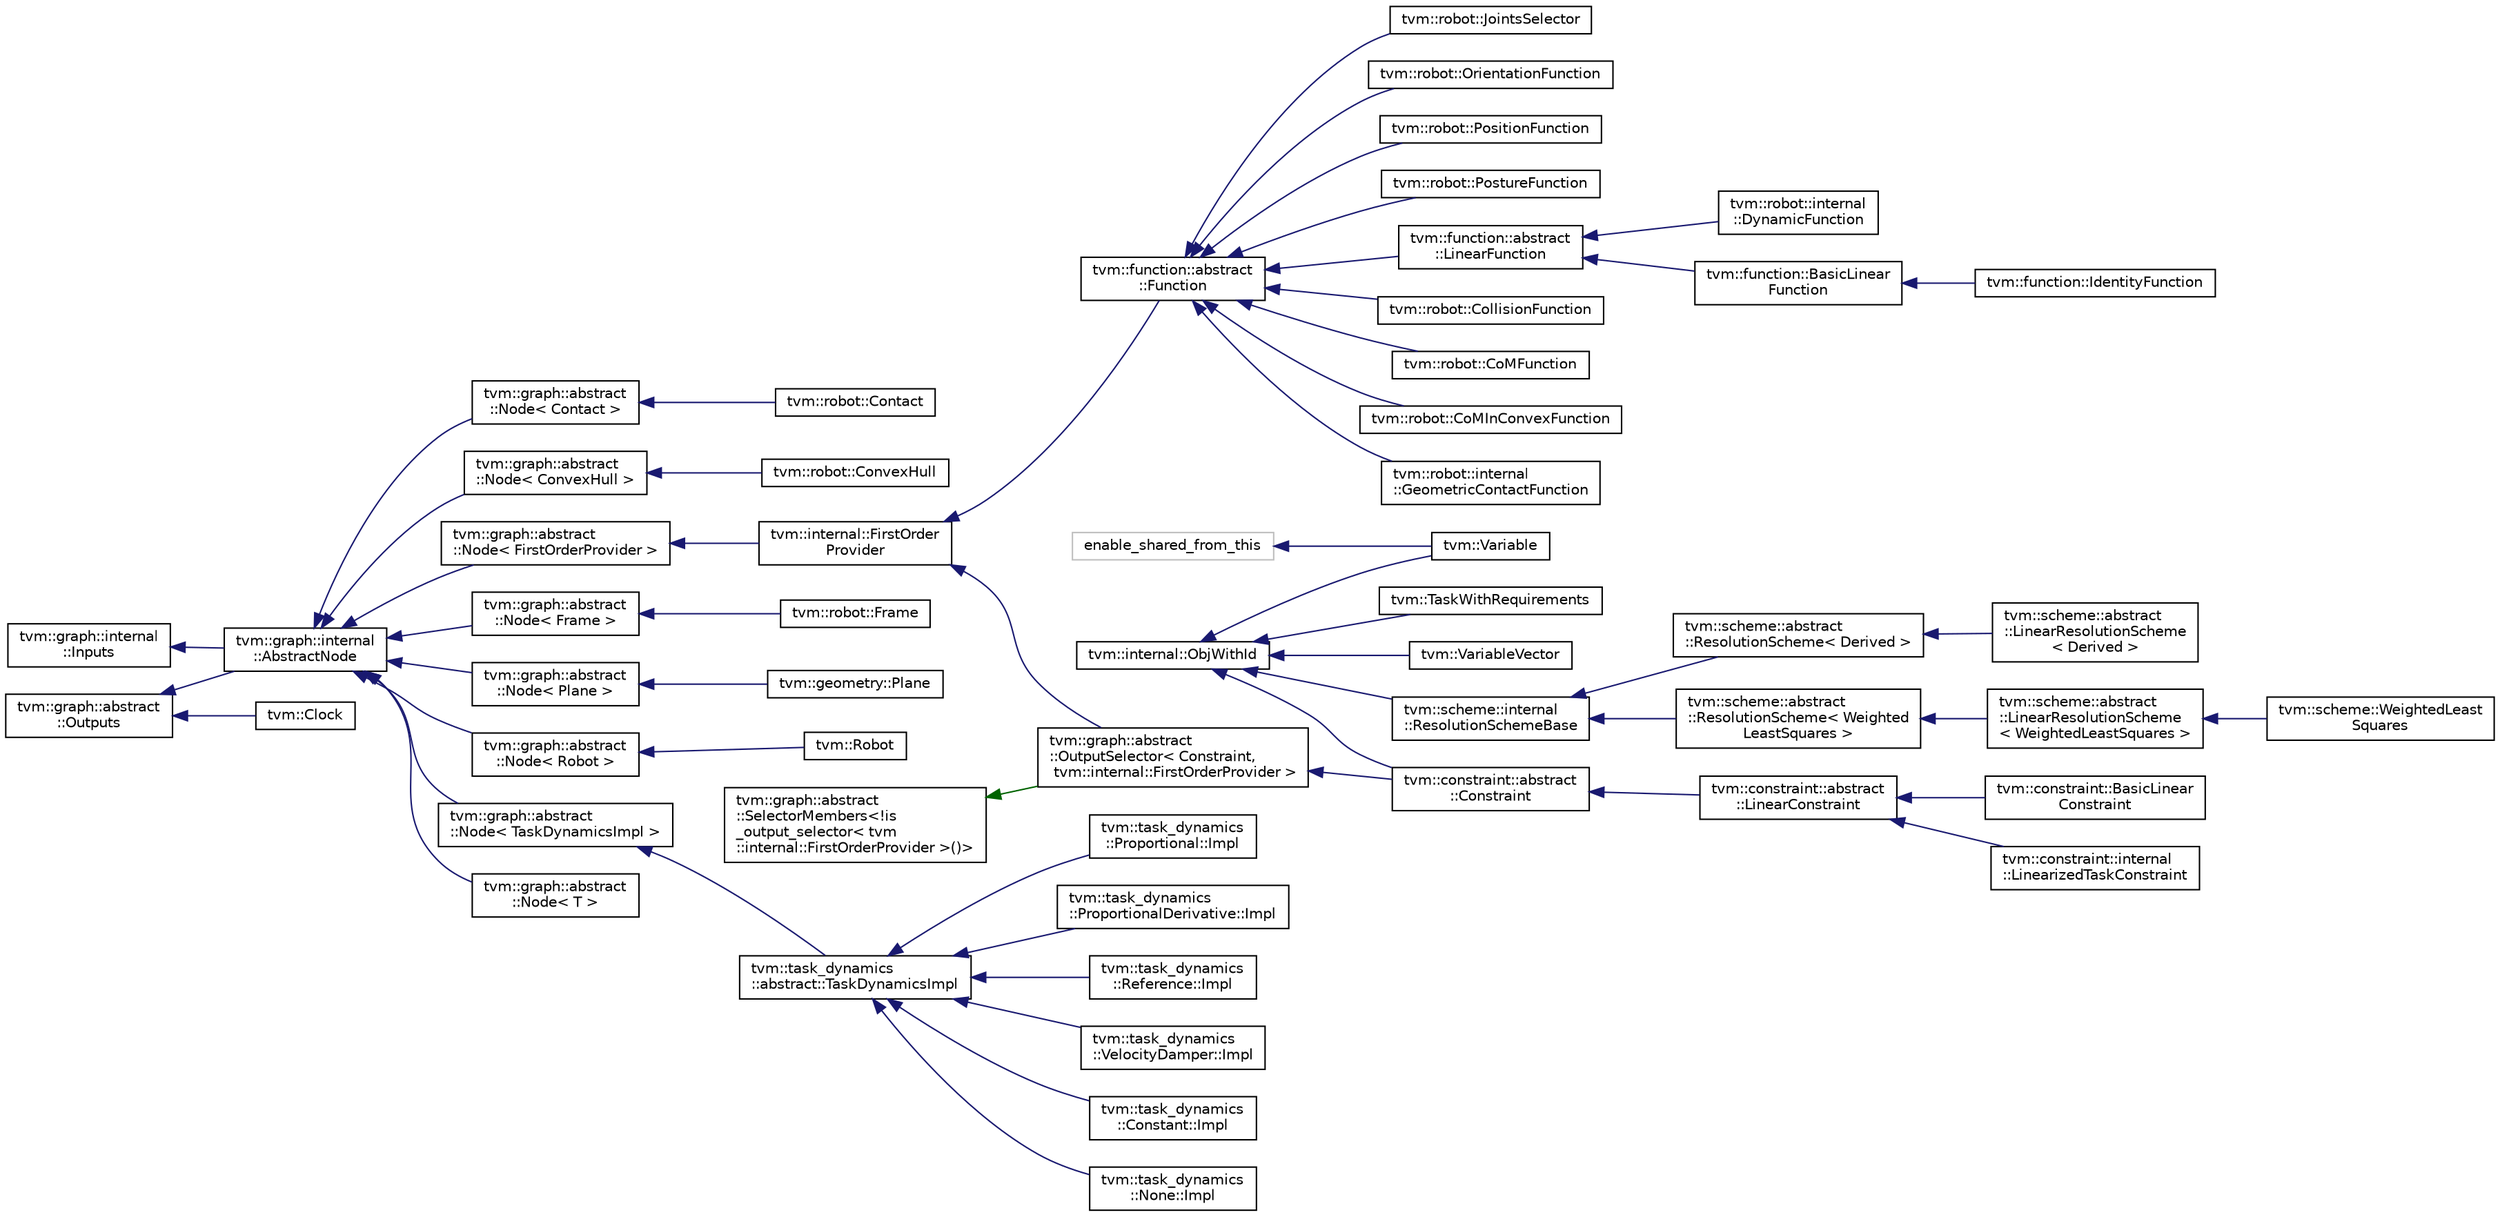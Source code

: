 digraph "Graphical Class Hierarchy"
{
  edge [fontname="Helvetica",fontsize="10",labelfontname="Helvetica",labelfontsize="10"];
  node [fontname="Helvetica",fontsize="10",shape=record];
  rankdir="LR";
  Node212 [label="enable_shared_from_this",height=0.2,width=0.4,color="grey75", fillcolor="white", style="filled"];
  Node212 -> Node147 [dir="back",color="midnightblue",fontsize="10",style="solid",fontname="Helvetica"];
  Node147 [label="tvm::Variable",height=0.2,width=0.4,color="black", fillcolor="white", style="filled",URL="$classtvm_1_1Variable.html"];
  Node187 [label="tvm::graph::internal\l::Inputs",height=0.2,width=0.4,color="black", fillcolor="white", style="filled",URL="$classtvm_1_1graph_1_1internal_1_1Inputs.html"];
  Node187 -> Node101 [dir="back",color="midnightblue",fontsize="10",style="solid",fontname="Helvetica"];
  Node101 [label="tvm::graph::internal\l::AbstractNode",height=0.2,width=0.4,color="black", fillcolor="white", style="filled",URL="$classtvm_1_1graph_1_1internal_1_1AbstractNode.html"];
  Node101 -> Node102 [dir="back",color="midnightblue",fontsize="10",style="solid",fontname="Helvetica"];
  Node102 [label="tvm::graph::abstract\l::Node\< Contact \>",height=0.2,width=0.4,color="black", fillcolor="white", style="filled",URL="$classtvm_1_1graph_1_1abstract_1_1Node.html"];
  Node102 -> Node103 [dir="back",color="midnightblue",fontsize="10",style="solid",fontname="Helvetica"];
  Node103 [label="tvm::robot::Contact",height=0.2,width=0.4,color="black", fillcolor="white", style="filled",URL="$classtvm_1_1robot_1_1Contact.html"];
  Node101 -> Node104 [dir="back",color="midnightblue",fontsize="10",style="solid",fontname="Helvetica"];
  Node104 [label="tvm::graph::abstract\l::Node\< ConvexHull \>",height=0.2,width=0.4,color="black", fillcolor="white", style="filled",URL="$classtvm_1_1graph_1_1abstract_1_1Node.html"];
  Node104 -> Node105 [dir="back",color="midnightblue",fontsize="10",style="solid",fontname="Helvetica"];
  Node105 [label="tvm::robot::ConvexHull",height=0.2,width=0.4,color="black", fillcolor="white", style="filled",URL="$classtvm_1_1robot_1_1ConvexHull.html"];
  Node101 -> Node106 [dir="back",color="midnightblue",fontsize="10",style="solid",fontname="Helvetica"];
  Node106 [label="tvm::graph::abstract\l::Node\< FirstOrderProvider \>",height=0.2,width=0.4,color="black", fillcolor="white", style="filled",URL="$classtvm_1_1graph_1_1abstract_1_1Node.html"];
  Node106 -> Node107 [dir="back",color="midnightblue",fontsize="10",style="solid",fontname="Helvetica"];
  Node107 [label="tvm::internal::FirstOrder\lProvider",height=0.2,width=0.4,color="black", fillcolor="white", style="filled",URL="$classtvm_1_1internal_1_1FirstOrderProvider.html"];
  Node107 -> Node1 [dir="back",color="midnightblue",fontsize="10",style="solid",fontname="Helvetica"];
  Node1 [label="tvm::graph::abstract\l::OutputSelector\< Constraint,\l tvm::internal::FirstOrderProvider \>",height=0.2,width=0.4,color="black", fillcolor="white", style="filled",URL="$classtvm_1_1graph_1_1abstract_1_1OutputSelector.html"];
  Node1 -> Node2 [dir="back",color="midnightblue",fontsize="10",style="solid",fontname="Helvetica"];
  Node2 [label="tvm::constraint::abstract\l::Constraint",height=0.2,width=0.4,color="black", fillcolor="white", style="filled",URL="$classtvm_1_1constraint_1_1abstract_1_1Constraint.html"];
  Node2 -> Node3 [dir="back",color="midnightblue",fontsize="10",style="solid",fontname="Helvetica"];
  Node3 [label="tvm::constraint::abstract\l::LinearConstraint",height=0.2,width=0.4,color="black", fillcolor="white", style="filled",URL="$classtvm_1_1constraint_1_1abstract_1_1LinearConstraint.html"];
  Node3 -> Node4 [dir="back",color="midnightblue",fontsize="10",style="solid",fontname="Helvetica"];
  Node4 [label="tvm::constraint::BasicLinear\lConstraint",height=0.2,width=0.4,color="black", fillcolor="white", style="filled",URL="$classtvm_1_1constraint_1_1BasicLinearConstraint.html"];
  Node3 -> Node5 [dir="back",color="midnightblue",fontsize="10",style="solid",fontname="Helvetica"];
  Node5 [label="tvm::constraint::internal\l::LinearizedTaskConstraint",height=0.2,width=0.4,color="black", fillcolor="white", style="filled",URL="$classtvm_1_1constraint_1_1internal_1_1LinearizedTaskConstraint.html"];
  Node107 -> Node108 [dir="back",color="midnightblue",fontsize="10",style="solid",fontname="Helvetica"];
  Node108 [label="tvm::function::abstract\l::Function",height=0.2,width=0.4,color="black", fillcolor="white", style="filled",URL="$classtvm_1_1function_1_1abstract_1_1Function.html"];
  Node108 -> Node109 [dir="back",color="midnightblue",fontsize="10",style="solid",fontname="Helvetica"];
  Node109 [label="tvm::function::abstract\l::LinearFunction",height=0.2,width=0.4,color="black", fillcolor="white", style="filled",URL="$classtvm_1_1function_1_1abstract_1_1LinearFunction.html"];
  Node109 -> Node110 [dir="back",color="midnightblue",fontsize="10",style="solid",fontname="Helvetica"];
  Node110 [label="tvm::function::BasicLinear\lFunction",height=0.2,width=0.4,color="black", fillcolor="white", style="filled",URL="$classtvm_1_1function_1_1BasicLinearFunction.html"];
  Node110 -> Node111 [dir="back",color="midnightblue",fontsize="10",style="solid",fontname="Helvetica"];
  Node111 [label="tvm::function::IdentityFunction",height=0.2,width=0.4,color="black", fillcolor="white", style="filled",URL="$classtvm_1_1function_1_1IdentityFunction.html"];
  Node109 -> Node112 [dir="back",color="midnightblue",fontsize="10",style="solid",fontname="Helvetica"];
  Node112 [label="tvm::robot::internal\l::DynamicFunction",height=0.2,width=0.4,color="black", fillcolor="white", style="filled",URL="$classtvm_1_1robot_1_1internal_1_1DynamicFunction.html"];
  Node108 -> Node113 [dir="back",color="midnightblue",fontsize="10",style="solid",fontname="Helvetica"];
  Node113 [label="tvm::robot::CollisionFunction",height=0.2,width=0.4,color="black", fillcolor="white", style="filled",URL="$classtvm_1_1robot_1_1CollisionFunction.html"];
  Node108 -> Node114 [dir="back",color="midnightblue",fontsize="10",style="solid",fontname="Helvetica"];
  Node114 [label="tvm::robot::CoMFunction",height=0.2,width=0.4,color="black", fillcolor="white", style="filled",URL="$classtvm_1_1robot_1_1CoMFunction.html"];
  Node108 -> Node115 [dir="back",color="midnightblue",fontsize="10",style="solid",fontname="Helvetica"];
  Node115 [label="tvm::robot::CoMInConvexFunction",height=0.2,width=0.4,color="black", fillcolor="white", style="filled",URL="$classtvm_1_1robot_1_1CoMInConvexFunction.html"];
  Node108 -> Node116 [dir="back",color="midnightblue",fontsize="10",style="solid",fontname="Helvetica"];
  Node116 [label="tvm::robot::internal\l::GeometricContactFunction",height=0.2,width=0.4,color="black", fillcolor="white", style="filled",URL="$classtvm_1_1robot_1_1internal_1_1GeometricContactFunction.html"];
  Node108 -> Node117 [dir="back",color="midnightblue",fontsize="10",style="solid",fontname="Helvetica"];
  Node117 [label="tvm::robot::JointsSelector",height=0.2,width=0.4,color="black", fillcolor="white", style="filled",URL="$classtvm_1_1robot_1_1JointsSelector.html"];
  Node108 -> Node118 [dir="back",color="midnightblue",fontsize="10",style="solid",fontname="Helvetica"];
  Node118 [label="tvm::robot::OrientationFunction",height=0.2,width=0.4,color="black", fillcolor="white", style="filled",URL="$classtvm_1_1robot_1_1OrientationFunction.html"];
  Node108 -> Node119 [dir="back",color="midnightblue",fontsize="10",style="solid",fontname="Helvetica"];
  Node119 [label="tvm::robot::PositionFunction",height=0.2,width=0.4,color="black", fillcolor="white", style="filled",URL="$classtvm_1_1robot_1_1PositionFunction.html"];
  Node108 -> Node120 [dir="back",color="midnightblue",fontsize="10",style="solid",fontname="Helvetica"];
  Node120 [label="tvm::robot::PostureFunction",height=0.2,width=0.4,color="black", fillcolor="white", style="filled",URL="$classtvm_1_1robot_1_1PostureFunction.html"];
  Node101 -> Node121 [dir="back",color="midnightblue",fontsize="10",style="solid",fontname="Helvetica"];
  Node121 [label="tvm::graph::abstract\l::Node\< Frame \>",height=0.2,width=0.4,color="black", fillcolor="white", style="filled",URL="$classtvm_1_1graph_1_1abstract_1_1Node.html"];
  Node121 -> Node122 [dir="back",color="midnightblue",fontsize="10",style="solid",fontname="Helvetica"];
  Node122 [label="tvm::robot::Frame",height=0.2,width=0.4,color="black", fillcolor="white", style="filled",URL="$classtvm_1_1robot_1_1Frame.html"];
  Node101 -> Node123 [dir="back",color="midnightblue",fontsize="10",style="solid",fontname="Helvetica"];
  Node123 [label="tvm::graph::abstract\l::Node\< Plane \>",height=0.2,width=0.4,color="black", fillcolor="white", style="filled",URL="$classtvm_1_1graph_1_1abstract_1_1Node.html"];
  Node123 -> Node124 [dir="back",color="midnightblue",fontsize="10",style="solid",fontname="Helvetica"];
  Node124 [label="tvm::geometry::Plane",height=0.2,width=0.4,color="black", fillcolor="white", style="filled",URL="$classtvm_1_1geometry_1_1Plane.html"];
  Node101 -> Node125 [dir="back",color="midnightblue",fontsize="10",style="solid",fontname="Helvetica"];
  Node125 [label="tvm::graph::abstract\l::Node\< Robot \>",height=0.2,width=0.4,color="black", fillcolor="white", style="filled",URL="$classtvm_1_1graph_1_1abstract_1_1Node.html"];
  Node125 -> Node126 [dir="back",color="midnightblue",fontsize="10",style="solid",fontname="Helvetica"];
  Node126 [label="tvm::Robot",height=0.2,width=0.4,color="black", fillcolor="white", style="filled",URL="$classtvm_1_1Robot.html"];
  Node101 -> Node127 [dir="back",color="midnightblue",fontsize="10",style="solid",fontname="Helvetica"];
  Node127 [label="tvm::graph::abstract\l::Node\< TaskDynamicsImpl \>",height=0.2,width=0.4,color="black", fillcolor="white", style="filled",URL="$classtvm_1_1graph_1_1abstract_1_1Node.html"];
  Node127 -> Node128 [dir="back",color="midnightblue",fontsize="10",style="solid",fontname="Helvetica"];
  Node128 [label="tvm::task_dynamics\l::abstract::TaskDynamicsImpl",height=0.2,width=0.4,color="black", fillcolor="white", style="filled",URL="$classtvm_1_1task__dynamics_1_1abstract_1_1TaskDynamicsImpl.html"];
  Node128 -> Node129 [dir="back",color="midnightblue",fontsize="10",style="solid",fontname="Helvetica"];
  Node129 [label="tvm::task_dynamics\l::Constant::Impl",height=0.2,width=0.4,color="black", fillcolor="white", style="filled",URL="$classtvm_1_1task__dynamics_1_1Constant_1_1Impl.html"];
  Node128 -> Node130 [dir="back",color="midnightblue",fontsize="10",style="solid",fontname="Helvetica"];
  Node130 [label="tvm::task_dynamics\l::None::Impl",height=0.2,width=0.4,color="black", fillcolor="white", style="filled",URL="$classtvm_1_1task__dynamics_1_1None_1_1Impl.html"];
  Node128 -> Node131 [dir="back",color="midnightblue",fontsize="10",style="solid",fontname="Helvetica"];
  Node131 [label="tvm::task_dynamics\l::Proportional::Impl",height=0.2,width=0.4,color="black", fillcolor="white", style="filled",URL="$classtvm_1_1task__dynamics_1_1Proportional_1_1Impl.html"];
  Node128 -> Node132 [dir="back",color="midnightblue",fontsize="10",style="solid",fontname="Helvetica"];
  Node132 [label="tvm::task_dynamics\l::ProportionalDerivative::Impl",height=0.2,width=0.4,color="black", fillcolor="white", style="filled",URL="$classtvm_1_1task__dynamics_1_1ProportionalDerivative_1_1Impl.html"];
  Node128 -> Node133 [dir="back",color="midnightblue",fontsize="10",style="solid",fontname="Helvetica"];
  Node133 [label="tvm::task_dynamics\l::Reference::Impl",height=0.2,width=0.4,color="black", fillcolor="white", style="filled",URL="$classtvm_1_1task__dynamics_1_1Reference_1_1Impl.html"];
  Node128 -> Node134 [dir="back",color="midnightblue",fontsize="10",style="solid",fontname="Helvetica"];
  Node134 [label="tvm::task_dynamics\l::VelocityDamper::Impl",height=0.2,width=0.4,color="black", fillcolor="white", style="filled",URL="$classtvm_1_1task__dynamics_1_1VelocityDamper_1_1Impl.html"];
  Node101 -> Node135 [dir="back",color="midnightblue",fontsize="10",style="solid",fontname="Helvetica"];
  Node135 [label="tvm::graph::abstract\l::Node\< T \>",height=0.2,width=0.4,color="black", fillcolor="white", style="filled",URL="$classtvm_1_1graph_1_1abstract_1_1Node.html"];
  Node139 [label="tvm::internal::ObjWithId",height=0.2,width=0.4,color="black", fillcolor="white", style="filled",URL="$classtvm_1_1internal_1_1ObjWithId.html"];
  Node139 -> Node2 [dir="back",color="midnightblue",fontsize="10",style="solid",fontname="Helvetica"];
  Node139 -> Node140 [dir="back",color="midnightblue",fontsize="10",style="solid",fontname="Helvetica"];
  Node140 [label="tvm::scheme::internal\l::ResolutionSchemeBase",height=0.2,width=0.4,color="black", fillcolor="white", style="filled",URL="$classtvm_1_1scheme_1_1internal_1_1ResolutionSchemeBase.html"];
  Node140 -> Node141 [dir="back",color="midnightblue",fontsize="10",style="solid",fontname="Helvetica"];
  Node141 [label="tvm::scheme::abstract\l::ResolutionScheme\< Weighted\lLeastSquares \>",height=0.2,width=0.4,color="black", fillcolor="white", style="filled",URL="$classtvm_1_1scheme_1_1abstract_1_1ResolutionScheme.html"];
  Node141 -> Node142 [dir="back",color="midnightblue",fontsize="10",style="solid",fontname="Helvetica"];
  Node142 [label="tvm::scheme::abstract\l::LinearResolutionScheme\l\< WeightedLeastSquares \>",height=0.2,width=0.4,color="black", fillcolor="white", style="filled",URL="$classtvm_1_1scheme_1_1abstract_1_1LinearResolutionScheme.html"];
  Node142 -> Node143 [dir="back",color="midnightblue",fontsize="10",style="solid",fontname="Helvetica"];
  Node143 [label="tvm::scheme::WeightedLeast\lSquares",height=0.2,width=0.4,color="black", fillcolor="white", style="filled",URL="$classtvm_1_1scheme_1_1WeightedLeastSquares.html"];
  Node140 -> Node144 [dir="back",color="midnightblue",fontsize="10",style="solid",fontname="Helvetica"];
  Node144 [label="tvm::scheme::abstract\l::ResolutionScheme\< Derived \>",height=0.2,width=0.4,color="black", fillcolor="white", style="filled",URL="$classtvm_1_1scheme_1_1abstract_1_1ResolutionScheme.html"];
  Node144 -> Node145 [dir="back",color="midnightblue",fontsize="10",style="solid",fontname="Helvetica"];
  Node145 [label="tvm::scheme::abstract\l::LinearResolutionScheme\l\< Derived \>",height=0.2,width=0.4,color="black", fillcolor="white", style="filled",URL="$classtvm_1_1scheme_1_1abstract_1_1LinearResolutionScheme.html"];
  Node139 -> Node146 [dir="back",color="midnightblue",fontsize="10",style="solid",fontname="Helvetica"];
  Node146 [label="tvm::TaskWithRequirements",height=0.2,width=0.4,color="black", fillcolor="white", style="filled",URL="$classtvm_1_1TaskWithRequirements.html"];
  Node139 -> Node147 [dir="back",color="midnightblue",fontsize="10",style="solid",fontname="Helvetica"];
  Node139 -> Node148 [dir="back",color="midnightblue",fontsize="10",style="solid",fontname="Helvetica"];
  Node148 [label="tvm::VariableVector",height=0.2,width=0.4,color="black", fillcolor="white", style="filled",URL="$classtvm_1_1VariableVector.html"];
  Node99 [label="tvm::graph::abstract\l::Outputs",height=0.2,width=0.4,color="black", fillcolor="white", style="filled",URL="$classtvm_1_1graph_1_1abstract_1_1Outputs.html"];
  Node99 -> Node100 [dir="back",color="midnightblue",fontsize="10",style="solid",fontname="Helvetica"];
  Node100 [label="tvm::Clock",height=0.2,width=0.4,color="black", fillcolor="white", style="filled",URL="$classtvm_1_1Clock.html"];
  Node99 -> Node101 [dir="back",color="midnightblue",fontsize="10",style="solid",fontname="Helvetica"];
  Node0 [label="tvm::graph::abstract\l::SelectorMembers\<!is\l_output_selector\< tvm\l::internal::FirstOrderProvider \>()\>",height=0.2,width=0.4,color="black", fillcolor="white", style="filled",URL="$structtvm_1_1graph_1_1abstract_1_1SelectorMembers.html"];
  Node0 -> Node1 [dir="back",color="darkgreen",fontsize="10",style="solid",fontname="Helvetica"];
}
